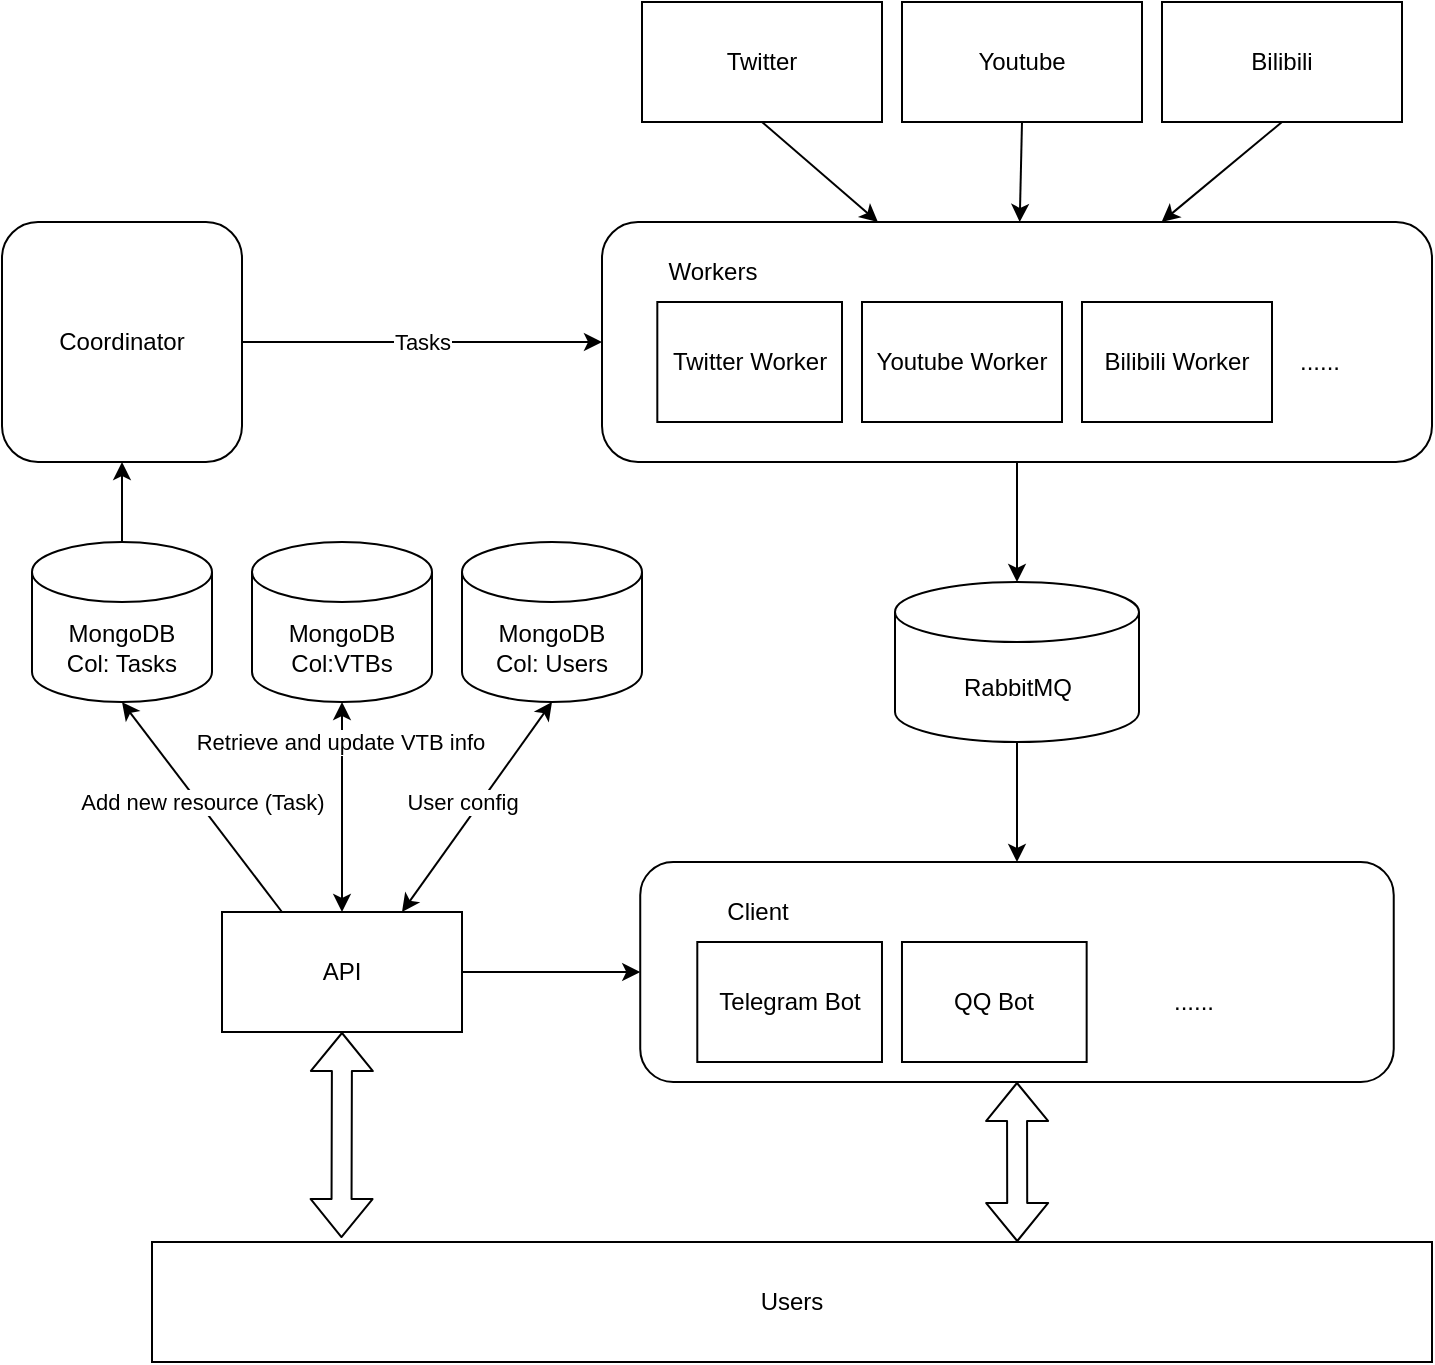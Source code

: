 <mxfile>
    <diagram id="K8gbWWgciXM93NndIorP" name="Page-1">
        <mxGraphModel dx="1126" dy="860" grid="1" gridSize="10" guides="1" tooltips="1" connect="1" arrows="1" fold="1" page="1" pageScale="1" pageWidth="1200" pageHeight="1920" math="0" shadow="0">
            <root>
                <mxCell id="0"/>
                <mxCell id="1" parent="0"/>
                <mxCell id="21" style="edgeStyle=none;html=1;exitX=0.5;exitY=1;exitDx=0;exitDy=0;" parent="1" source="2" target="5" edge="1">
                    <mxGeometry relative="1" as="geometry"/>
                </mxCell>
                <mxCell id="2" value="Twitter" style="rounded=0;whiteSpace=wrap;html=1;" parent="1" vertex="1">
                    <mxGeometry x="500" y="50" width="120" height="60" as="geometry"/>
                </mxCell>
                <mxCell id="19" style="edgeStyle=none;html=1;exitX=0.5;exitY=1;exitDx=0;exitDy=0;" parent="1" source="3" target="5" edge="1">
                    <mxGeometry relative="1" as="geometry"/>
                </mxCell>
                <mxCell id="3" value="Youtube" style="rounded=0;whiteSpace=wrap;html=1;" parent="1" vertex="1">
                    <mxGeometry x="630" y="50" width="120" height="60" as="geometry"/>
                </mxCell>
                <mxCell id="20" style="edgeStyle=none;html=1;exitX=0.5;exitY=1;exitDx=0;exitDy=0;" parent="1" source="4" target="5" edge="1">
                    <mxGeometry relative="1" as="geometry"/>
                </mxCell>
                <mxCell id="4" value="Bilibili" style="rounded=0;whiteSpace=wrap;html=1;" parent="1" vertex="1">
                    <mxGeometry x="760" y="50" width="120" height="60" as="geometry"/>
                </mxCell>
                <mxCell id="12" value="" style="group" parent="1" vertex="1" connectable="0">
                    <mxGeometry x="480" y="160" width="415" height="120" as="geometry"/>
                </mxCell>
                <mxCell id="5" value="" style="rounded=1;whiteSpace=wrap;html=1;" parent="12" vertex="1">
                    <mxGeometry width="415" height="120" as="geometry"/>
                </mxCell>
                <mxCell id="6" value="Twitter Worker" style="rounded=0;whiteSpace=wrap;html=1;" parent="12" vertex="1">
                    <mxGeometry x="27.66" y="40" width="92.34" height="60" as="geometry"/>
                </mxCell>
                <mxCell id="9" value="Youtube Worker" style="rounded=0;whiteSpace=wrap;html=1;" parent="12" vertex="1">
                    <mxGeometry x="130" y="40" width="100" height="60" as="geometry"/>
                </mxCell>
                <mxCell id="10" value="Bilibili Worker" style="rounded=0;whiteSpace=wrap;html=1;" parent="12" vertex="1">
                    <mxGeometry x="240" y="40" width="95" height="60" as="geometry"/>
                </mxCell>
                <mxCell id="13" value="Workers" style="text;html=1;strokeColor=none;fillColor=none;align=center;verticalAlign=middle;whiteSpace=wrap;rounded=0;" parent="12" vertex="1">
                    <mxGeometry x="27.667" y="10" width="55.333" height="30" as="geometry"/>
                </mxCell>
                <mxCell id="22" value="......" style="text;html=1;strokeColor=none;fillColor=none;align=center;verticalAlign=middle;whiteSpace=wrap;rounded=0;" parent="12" vertex="1">
                    <mxGeometry x="334.998" y="55" width="48.35" height="30" as="geometry"/>
                </mxCell>
                <mxCell id="16" style="edgeStyle=none;html=1;exitX=1;exitY=0.5;exitDx=0;exitDy=0;" parent="1" source="14" target="5" edge="1">
                    <mxGeometry relative="1" as="geometry">
                        <mxPoint x="330" y="220" as="sourcePoint"/>
                    </mxGeometry>
                </mxCell>
                <mxCell id="23" value="Tasks" style="edgeLabel;html=1;align=center;verticalAlign=middle;resizable=0;points=[];" parent="16" vertex="1" connectable="0">
                    <mxGeometry x="-0.225" relative="1" as="geometry">
                        <mxPoint x="20" as="offset"/>
                    </mxGeometry>
                </mxCell>
                <mxCell id="14" value="Coordinator" style="rounded=1;whiteSpace=wrap;html=1;" parent="1" vertex="1">
                    <mxGeometry x="180" y="160" width="120" height="120" as="geometry"/>
                </mxCell>
                <mxCell id="32" style="edgeStyle=none;html=1;entryX=0.5;entryY=0;entryDx=0;entryDy=0;" parent="1" source="24" target="27" edge="1">
                    <mxGeometry relative="1" as="geometry"/>
                </mxCell>
                <mxCell id="24" value="RabbitMQ" style="shape=cylinder3;whiteSpace=wrap;html=1;boundedLbl=1;backgroundOutline=1;size=15;" parent="1" vertex="1">
                    <mxGeometry x="626.5" y="340" width="122" height="80" as="geometry"/>
                </mxCell>
                <mxCell id="25" style="edgeStyle=none;html=1;exitX=0.5;exitY=1;exitDx=0;exitDy=0;" parent="1" source="5" target="24" edge="1">
                    <mxGeometry relative="1" as="geometry"/>
                </mxCell>
                <mxCell id="33" value="" style="group" parent="1" vertex="1" connectable="0">
                    <mxGeometry x="499.12" y="480" width="376.75" height="110" as="geometry"/>
                </mxCell>
                <mxCell id="27" value="" style="rounded=1;whiteSpace=wrap;html=1;" parent="33" vertex="1">
                    <mxGeometry width="376.75" height="110" as="geometry"/>
                </mxCell>
                <mxCell id="28" value="Telegram Bot" style="rounded=0;whiteSpace=wrap;html=1;" parent="33" vertex="1">
                    <mxGeometry x="28.53" y="40" width="92.34" height="60" as="geometry"/>
                </mxCell>
                <mxCell id="29" value="QQ Bot" style="rounded=0;whiteSpace=wrap;html=1;" parent="33" vertex="1">
                    <mxGeometry x="130.87" y="40" width="92.34" height="60" as="geometry"/>
                </mxCell>
                <mxCell id="30" value="......" style="text;html=1;strokeColor=none;fillColor=none;align=center;verticalAlign=middle;whiteSpace=wrap;rounded=0;" parent="33" vertex="1">
                    <mxGeometry x="252.868" y="55" width="48.35" height="30" as="geometry"/>
                </mxCell>
                <mxCell id="31" value="Client" style="text;html=1;strokeColor=none;fillColor=none;align=center;verticalAlign=middle;whiteSpace=wrap;rounded=0;" parent="33" vertex="1">
                    <mxGeometry x="28.53" y="10" width="60" height="30" as="geometry"/>
                </mxCell>
                <mxCell id="54" style="edgeStyle=none;html=1;exitX=0.5;exitY=0;exitDx=0;exitDy=0;exitPerimeter=0;entryX=0.5;entryY=1;entryDx=0;entryDy=0;" parent="1" source="34" target="14" edge="1">
                    <mxGeometry relative="1" as="geometry"/>
                </mxCell>
                <mxCell id="34" value="MongoDB&lt;br&gt;Col: Tasks" style="shape=cylinder3;whiteSpace=wrap;html=1;boundedLbl=1;backgroundOutline=1;size=15;" parent="1" vertex="1">
                    <mxGeometry x="195" y="320" width="90" height="80" as="geometry"/>
                </mxCell>
                <mxCell id="40" value="MongoDB&lt;br&gt;Col:VTBs" style="shape=cylinder3;whiteSpace=wrap;html=1;boundedLbl=1;backgroundOutline=1;size=15;" parent="1" vertex="1">
                    <mxGeometry x="305" y="320" width="90" height="80" as="geometry"/>
                </mxCell>
                <mxCell id="53" style="edgeStyle=none;html=1;exitX=1;exitY=0.5;exitDx=0;exitDy=0;entryX=0;entryY=0.5;entryDx=0;entryDy=0;" parent="1" source="45" target="27" edge="1">
                    <mxGeometry relative="1" as="geometry"/>
                </mxCell>
                <mxCell id="55" value="Add new resource (Task)" style="edgeStyle=none;html=1;exitX=0.25;exitY=0;exitDx=0;exitDy=0;entryX=0.5;entryY=1;entryDx=0;entryDy=0;entryPerimeter=0;" parent="1" source="45" target="34" edge="1">
                    <mxGeometry x="0.03" y="-2" relative="1" as="geometry">
                        <mxPoint as="offset"/>
                    </mxGeometry>
                </mxCell>
                <mxCell id="45" value="API" style="rounded=0;whiteSpace=wrap;html=1;" parent="1" vertex="1">
                    <mxGeometry x="290" y="505" width="120" height="60" as="geometry"/>
                </mxCell>
                <mxCell id="48" value="Users" style="rounded=0;whiteSpace=wrap;html=1;" parent="1" vertex="1">
                    <mxGeometry x="255" y="670" width="640" height="60" as="geometry"/>
                </mxCell>
                <mxCell id="50" value="" style="shape=flexArrow;endArrow=classic;startArrow=classic;html=1;entryX=0.5;entryY=1;entryDx=0;entryDy=0;exitX=0.148;exitY=-0.033;exitDx=0;exitDy=0;exitPerimeter=0;" parent="1" source="48" target="45" edge="1">
                    <mxGeometry width="100" height="100" relative="1" as="geometry">
                        <mxPoint x="500" y="520" as="sourcePoint"/>
                        <mxPoint x="600" y="420" as="targetPoint"/>
                    </mxGeometry>
                </mxCell>
                <mxCell id="52" value="" style="shape=flexArrow;endArrow=classic;startArrow=classic;html=1;entryX=0.5;entryY=1;entryDx=0;entryDy=0;exitX=0.676;exitY=0;exitDx=0;exitDy=0;exitPerimeter=0;" parent="1" source="48" target="27" edge="1">
                    <mxGeometry width="100" height="100" relative="1" as="geometry">
                        <mxPoint x="500" y="520" as="sourcePoint"/>
                        <mxPoint x="600" y="420" as="targetPoint"/>
                    </mxGeometry>
                </mxCell>
                <mxCell id="58" value="MongoDB&lt;br&gt;Col: Users" style="shape=cylinder3;whiteSpace=wrap;html=1;boundedLbl=1;backgroundOutline=1;size=15;" vertex="1" parent="1">
                    <mxGeometry x="410" y="320" width="90" height="80" as="geometry"/>
                </mxCell>
                <mxCell id="63" value="" style="endArrow=classic;startArrow=classic;html=1;entryX=0.5;entryY=1;entryDx=0;entryDy=0;entryPerimeter=0;exitX=0.75;exitY=0;exitDx=0;exitDy=0;" edge="1" parent="1" source="45" target="58">
                    <mxGeometry width="50" height="50" relative="1" as="geometry">
                        <mxPoint x="550" y="460" as="sourcePoint"/>
                        <mxPoint x="600" y="410" as="targetPoint"/>
                    </mxGeometry>
                </mxCell>
                <mxCell id="64" value="User config" style="edgeLabel;html=1;align=center;verticalAlign=middle;resizable=0;points=[];" vertex="1" connectable="0" parent="63">
                    <mxGeometry x="-0.114" y="-1" relative="1" as="geometry">
                        <mxPoint x="-4" y="-9" as="offset"/>
                    </mxGeometry>
                </mxCell>
                <mxCell id="65" value="" style="endArrow=classic;startArrow=classic;html=1;entryX=0.5;entryY=1;entryDx=0;entryDy=0;entryPerimeter=0;exitX=0.5;exitY=0;exitDx=0;exitDy=0;" edge="1" parent="1" source="45" target="40">
                    <mxGeometry width="50" height="50" relative="1" as="geometry">
                        <mxPoint x="550" y="460" as="sourcePoint"/>
                        <mxPoint x="600" y="410" as="targetPoint"/>
                    </mxGeometry>
                </mxCell>
                <mxCell id="66" value="Retrieve and update VTB info" style="edgeLabel;html=1;align=center;verticalAlign=middle;resizable=0;points=[];" vertex="1" connectable="0" parent="65">
                    <mxGeometry x="0.619" y="1" relative="1" as="geometry">
                        <mxPoint as="offset"/>
                    </mxGeometry>
                </mxCell>
            </root>
        </mxGraphModel>
    </diagram>
</mxfile>